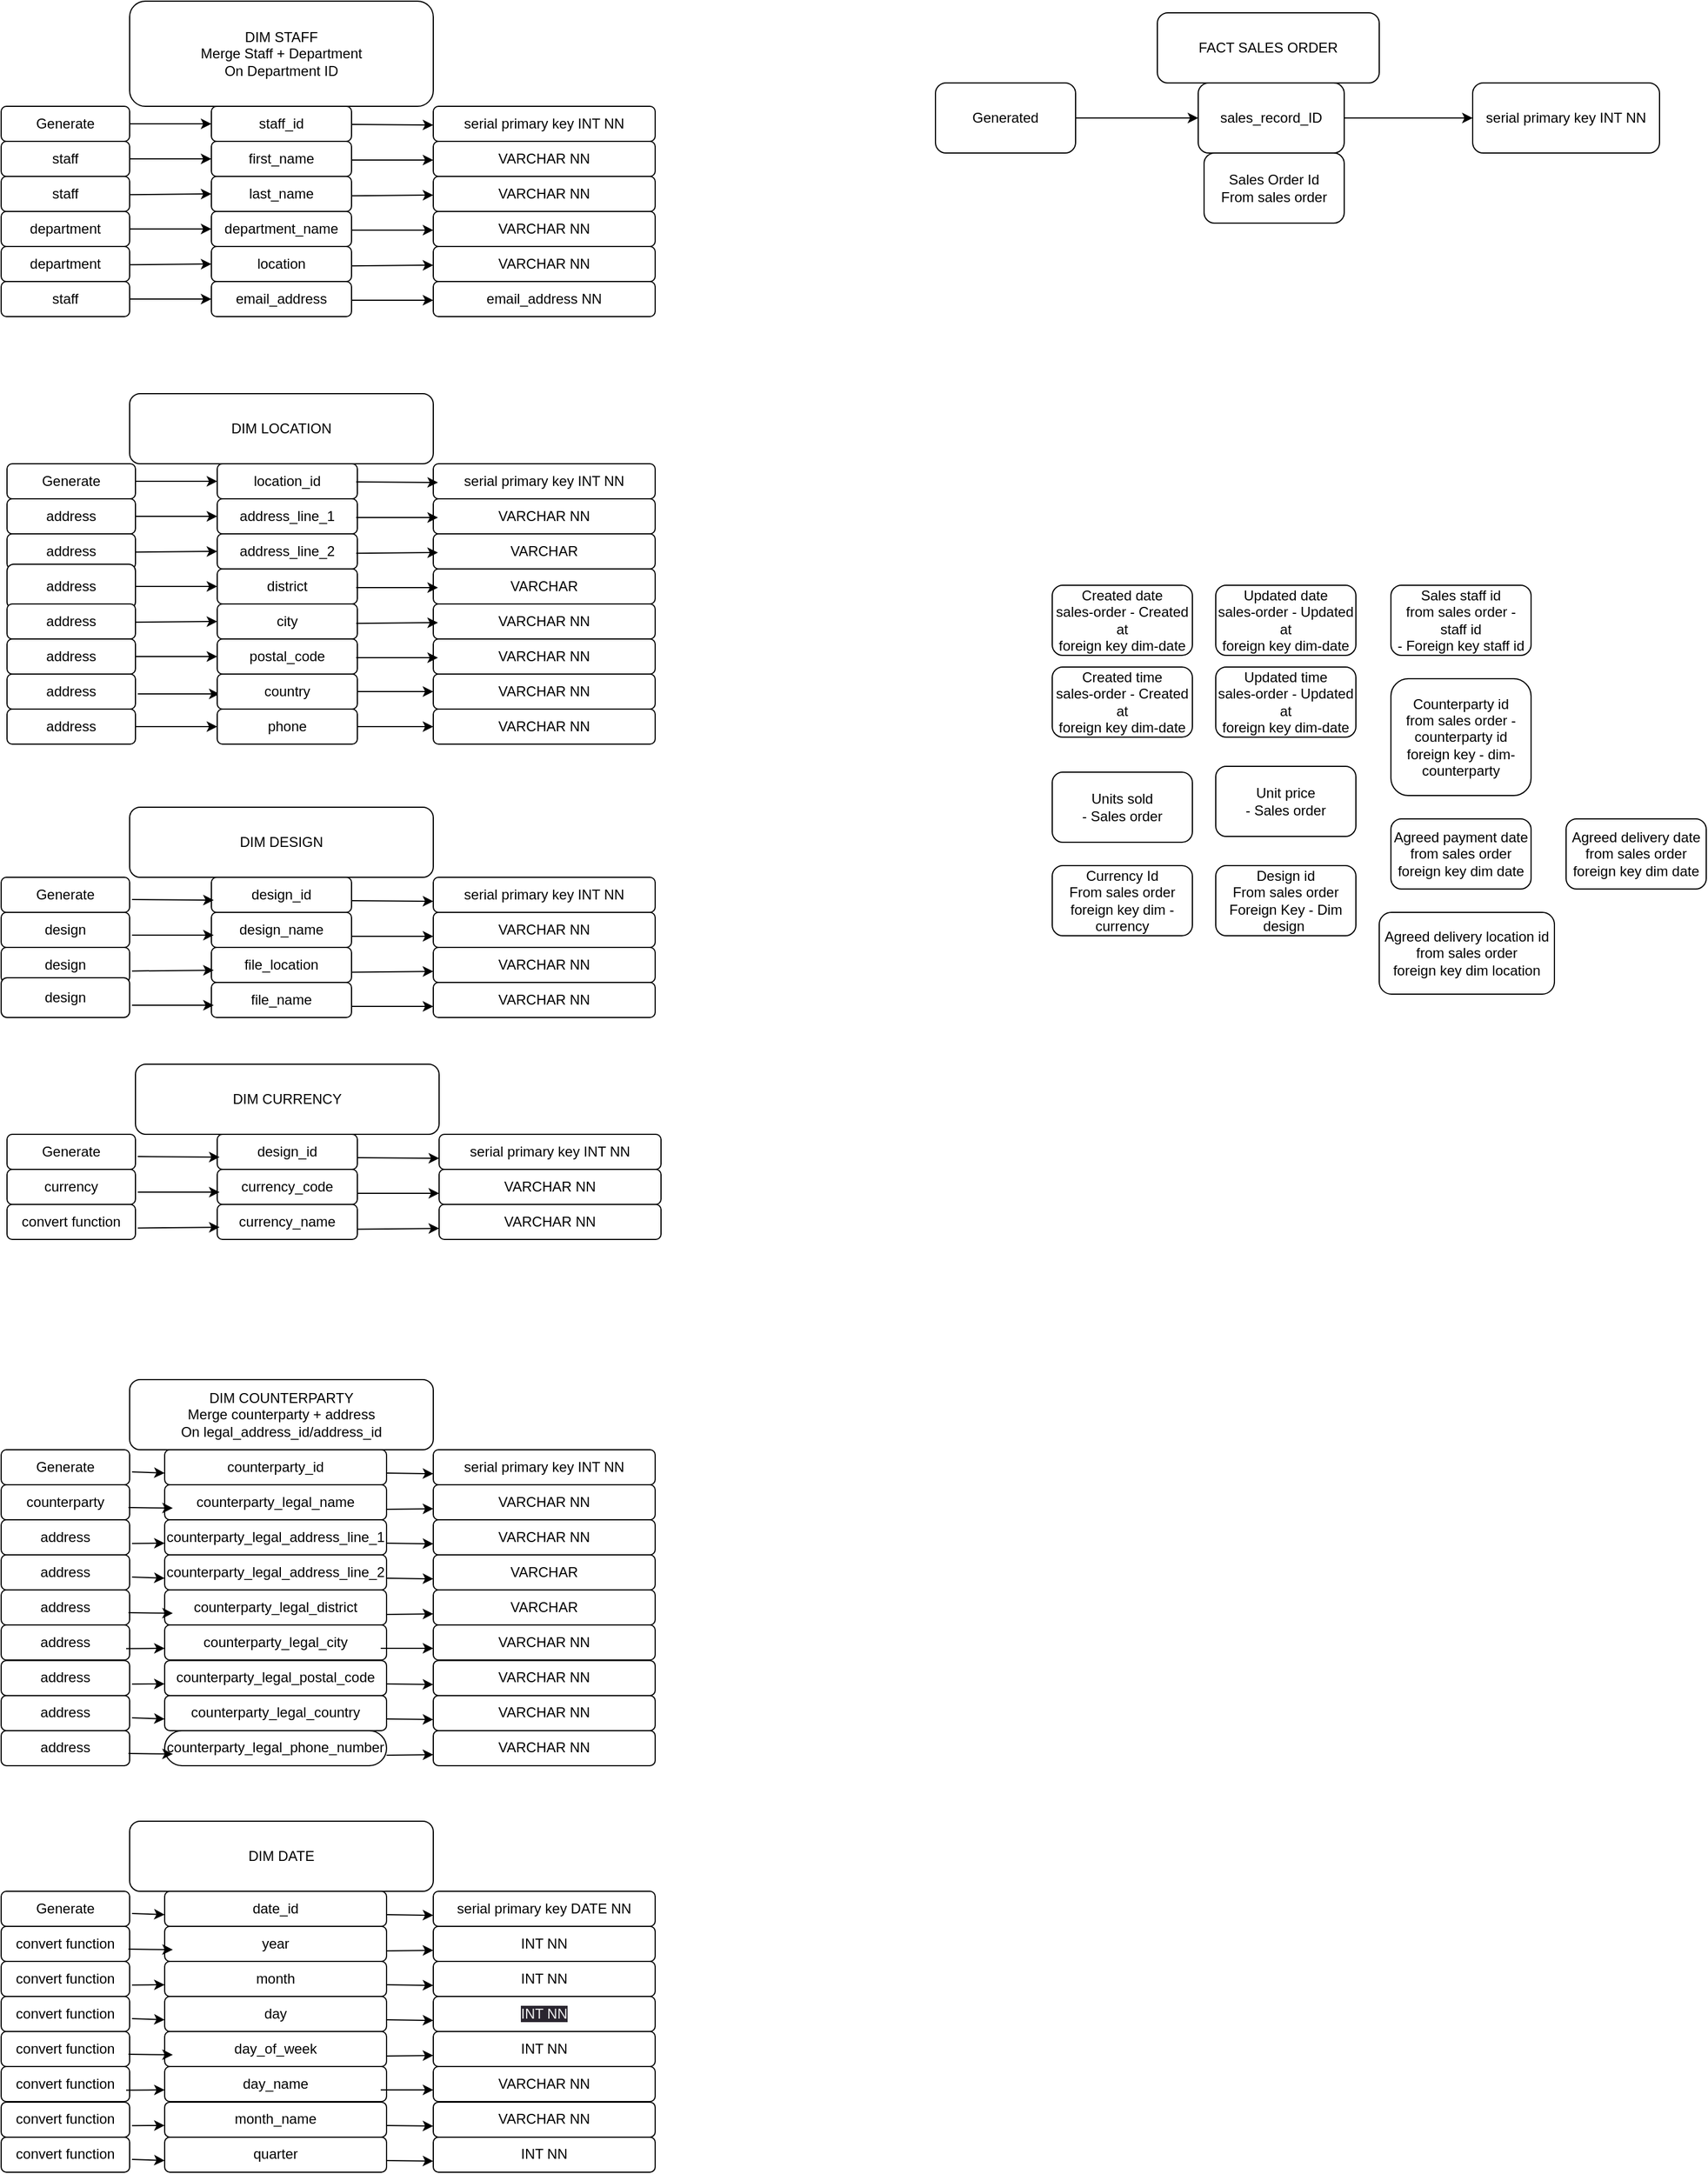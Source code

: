 <mxfile>
    <diagram id="soI8HRxatd2E1gUjllPw" name="Page-1">
        <mxGraphModel dx="2902" dy="848" grid="1" gridSize="10" guides="1" tooltips="1" connect="1" arrows="1" fold="1" page="1" pageScale="1" pageWidth="827" pageHeight="1169" math="0" shadow="0">
            <root>
                <mxCell id="0"/>
                <mxCell id="1" parent="0"/>
                <mxCell id="3" value="FACT SALES ORDER" style="rounded=1;whiteSpace=wrap;html=1;" parent="1" vertex="1">
                    <mxGeometry x="320" y="40" width="190" height="60" as="geometry"/>
                </mxCell>
                <mxCell id="299" style="edgeStyle=none;html=1;exitX=1;exitY=0.5;exitDx=0;exitDy=0;entryX=0;entryY=0.5;entryDx=0;entryDy=0;" edge="1" parent="1" source="4" target="296">
                    <mxGeometry relative="1" as="geometry"/>
                </mxCell>
                <mxCell id="4" value="sales_record_ID" style="whiteSpace=wrap;html=1;rounded=1;" parent="1" vertex="1">
                    <mxGeometry x="355" y="100" width="125" height="60" as="geometry"/>
                </mxCell>
                <mxCell id="6" value="Sales Order Id&lt;br&gt;From sales order" style="whiteSpace=wrap;html=1;rounded=1;" parent="1" vertex="1">
                    <mxGeometry x="360" y="160" width="120" height="60" as="geometry"/>
                </mxCell>
                <mxCell id="7" value="Created date&lt;br&gt;sales-order - Created at&lt;br&gt;foreign key dim-date" style="rounded=1;whiteSpace=wrap;html=1;" parent="1" vertex="1">
                    <mxGeometry x="230" y="530" width="120" height="60" as="geometry"/>
                </mxCell>
                <mxCell id="8" value="Created time&lt;br&gt;sales-order - Created at&lt;br&gt;foreign key dim-date" style="rounded=1;whiteSpace=wrap;html=1;" parent="1" vertex="1">
                    <mxGeometry x="230" y="600" width="120" height="60" as="geometry"/>
                </mxCell>
                <mxCell id="9" value="Updated date&lt;br&gt;sales-order - Updated at&lt;br&gt;foreign key dim-date" style="rounded=1;whiteSpace=wrap;html=1;" parent="1" vertex="1">
                    <mxGeometry x="370" y="530" width="120" height="60" as="geometry"/>
                </mxCell>
                <mxCell id="10" value="Updated time&lt;br&gt;sales-order - Updated at&lt;br&gt;foreign key dim-date" style="rounded=1;whiteSpace=wrap;html=1;" parent="1" vertex="1">
                    <mxGeometry x="370" y="600" width="120" height="60" as="geometry"/>
                </mxCell>
                <mxCell id="11" value="Sales staff id&lt;br&gt;from sales order - staff id&lt;br&gt;- Foreign key staff id" style="rounded=1;whiteSpace=wrap;html=1;" parent="1" vertex="1">
                    <mxGeometry x="520" y="530" width="120" height="60" as="geometry"/>
                </mxCell>
                <mxCell id="12" value="Counterparty id&lt;br&gt;from sales order - counterparty id&lt;br&gt;foreign key - dim-counterparty" style="rounded=1;whiteSpace=wrap;html=1;" parent="1" vertex="1">
                    <mxGeometry x="520" y="610" width="120" height="100" as="geometry"/>
                </mxCell>
                <mxCell id="13" value="Units sold&lt;br&gt;- Sales order" style="rounded=1;whiteSpace=wrap;html=1;" parent="1" vertex="1">
                    <mxGeometry x="230" y="690" width="120" height="60" as="geometry"/>
                </mxCell>
                <mxCell id="14" value="Unit price&lt;br&gt;- Sales order" style="rounded=1;whiteSpace=wrap;html=1;" parent="1" vertex="1">
                    <mxGeometry x="370" y="685" width="120" height="60" as="geometry"/>
                </mxCell>
                <mxCell id="15" value="Currency Id&lt;br&gt;From sales order&lt;br&gt;foreign key dim -currency" style="rounded=1;whiteSpace=wrap;html=1;" parent="1" vertex="1">
                    <mxGeometry x="230" y="770" width="120" height="60" as="geometry"/>
                </mxCell>
                <mxCell id="16" value="Design id&lt;br&gt;From sales order&lt;br&gt;Foreign Key - Dim design&amp;nbsp;" style="rounded=1;whiteSpace=wrap;html=1;" parent="1" vertex="1">
                    <mxGeometry x="370" y="770" width="120" height="60" as="geometry"/>
                </mxCell>
                <mxCell id="17" value="Agreed payment date&lt;br&gt;from sales order&lt;br&gt;foreign key dim date" style="rounded=1;whiteSpace=wrap;html=1;" parent="1" vertex="1">
                    <mxGeometry x="520" y="730" width="120" height="60" as="geometry"/>
                </mxCell>
                <mxCell id="18" value="Agreed delivery date&lt;br&gt;from sales order&lt;br&gt;foreign key dim date" style="rounded=1;whiteSpace=wrap;html=1;" parent="1" vertex="1">
                    <mxGeometry x="670" y="730" width="120" height="60" as="geometry"/>
                </mxCell>
                <mxCell id="19" value="Agreed delivery location id&lt;br&gt;from sales order&lt;br&gt;foreign key dim location" style="rounded=1;whiteSpace=wrap;html=1;" parent="1" vertex="1">
                    <mxGeometry x="510" y="810" width="150" height="70" as="geometry"/>
                </mxCell>
                <mxCell id="34" value="DIM STAFF&lt;br&gt;Merge Staff + Department&lt;br&gt;On Department ID" style="rounded=1;whiteSpace=wrap;html=1;" vertex="1" parent="1">
                    <mxGeometry x="-560" y="30" width="260" height="90" as="geometry"/>
                </mxCell>
                <mxCell id="52" style="edgeStyle=none;html=1;entryX=0;entryY=0.5;entryDx=0;entryDy=0;" edge="1" parent="1" target="35">
                    <mxGeometry relative="1" as="geometry">
                        <mxPoint x="-498" y="135.667" as="targetPoint"/>
                        <mxPoint x="-560" y="135" as="sourcePoint"/>
                    </mxGeometry>
                </mxCell>
                <mxCell id="35" value="staff_id" style="rounded=1;whiteSpace=wrap;html=1;" vertex="1" parent="1">
                    <mxGeometry x="-490" y="120" width="120" height="30" as="geometry"/>
                </mxCell>
                <mxCell id="42" style="edgeStyle=none;html=1;exitX=0;exitY=0.5;exitDx=0;exitDy=0;entryX=0;entryY=0.5;entryDx=0;entryDy=0;" edge="1" parent="1" target="36">
                    <mxGeometry relative="1" as="geometry">
                        <mxPoint x="-560" y="165" as="sourcePoint"/>
                    </mxGeometry>
                </mxCell>
                <mxCell id="36" value="first_name" style="rounded=1;whiteSpace=wrap;html=1;" vertex="1" parent="1">
                    <mxGeometry x="-490" y="150" width="120" height="30" as="geometry"/>
                </mxCell>
                <mxCell id="43" style="edgeStyle=none;html=1;exitX=0;exitY=0.5;exitDx=0;exitDy=0;entryX=0;entryY=0.5;entryDx=0;entryDy=0;" edge="1" parent="1" target="37">
                    <mxGeometry relative="1" as="geometry">
                        <mxPoint x="-560" y="195.667" as="sourcePoint"/>
                    </mxGeometry>
                </mxCell>
                <mxCell id="37" value="last_name" style="rounded=1;whiteSpace=wrap;html=1;" vertex="1" parent="1">
                    <mxGeometry x="-490" y="180" width="120" height="30" as="geometry"/>
                </mxCell>
                <mxCell id="44" style="edgeStyle=none;html=1;exitX=0;exitY=0.5;exitDx=0;exitDy=0;entryX=0;entryY=0.5;entryDx=0;entryDy=0;" edge="1" parent="1" target="38">
                    <mxGeometry relative="1" as="geometry">
                        <mxPoint x="-560" y="225" as="sourcePoint"/>
                    </mxGeometry>
                </mxCell>
                <mxCell id="38" value="department_name" style="rounded=1;whiteSpace=wrap;html=1;" vertex="1" parent="1">
                    <mxGeometry x="-490" y="210" width="120" height="30" as="geometry"/>
                </mxCell>
                <mxCell id="45" style="edgeStyle=none;html=1;exitX=0;exitY=0.5;exitDx=0;exitDy=0;entryX=0;entryY=0.5;entryDx=0;entryDy=0;" edge="1" parent="1" target="39">
                    <mxGeometry relative="1" as="geometry">
                        <mxPoint x="-560" y="255.667" as="sourcePoint"/>
                    </mxGeometry>
                </mxCell>
                <mxCell id="39" value="location" style="rounded=1;whiteSpace=wrap;html=1;" vertex="1" parent="1">
                    <mxGeometry x="-490" y="240" width="120" height="30" as="geometry"/>
                </mxCell>
                <mxCell id="46" style="edgeStyle=none;html=1;exitX=0;exitY=0.5;exitDx=0;exitDy=0;entryX=0;entryY=0.5;entryDx=0;entryDy=0;" edge="1" parent="1" target="40">
                    <mxGeometry relative="1" as="geometry">
                        <mxPoint x="-560" y="285" as="sourcePoint"/>
                    </mxGeometry>
                </mxCell>
                <mxCell id="40" value="email_address" style="rounded=1;whiteSpace=wrap;html=1;" vertex="1" parent="1">
                    <mxGeometry x="-490" y="270" width="120" height="30" as="geometry"/>
                </mxCell>
                <mxCell id="53" value="Generate" style="rounded=1;whiteSpace=wrap;html=1;" vertex="1" parent="1">
                    <mxGeometry x="-670" y="120" width="110" height="30" as="geometry"/>
                </mxCell>
                <mxCell id="54" value="staff" style="rounded=1;whiteSpace=wrap;html=1;" vertex="1" parent="1">
                    <mxGeometry x="-670" y="150" width="110" height="30" as="geometry"/>
                </mxCell>
                <mxCell id="55" value="staff" style="rounded=1;whiteSpace=wrap;html=1;" vertex="1" parent="1">
                    <mxGeometry x="-670" y="180" width="110" height="30" as="geometry"/>
                </mxCell>
                <mxCell id="56" value="department" style="rounded=1;whiteSpace=wrap;html=1;" vertex="1" parent="1">
                    <mxGeometry x="-670" y="210" width="110" height="30" as="geometry"/>
                </mxCell>
                <mxCell id="57" value="department" style="rounded=1;whiteSpace=wrap;html=1;" vertex="1" parent="1">
                    <mxGeometry x="-670" y="240" width="110" height="30" as="geometry"/>
                </mxCell>
                <mxCell id="58" value="staff" style="rounded=1;whiteSpace=wrap;html=1;" vertex="1" parent="1">
                    <mxGeometry x="-670" y="270" width="110" height="30" as="geometry"/>
                </mxCell>
                <mxCell id="62" value="DIM LOCATION" style="rounded=1;whiteSpace=wrap;html=1;" vertex="1" parent="1">
                    <mxGeometry x="-560" y="366" width="260" height="60" as="geometry"/>
                </mxCell>
                <mxCell id="63" style="edgeStyle=none;html=1;exitX=1;exitY=0.5;exitDx=0;exitDy=0;entryX=0;entryY=0.5;entryDx=0;entryDy=0;" edge="1" parent="1" target="64">
                    <mxGeometry relative="1" as="geometry">
                        <mxPoint x="-495" y="441.667" as="targetPoint"/>
                        <mxPoint x="-555" y="441" as="sourcePoint"/>
                    </mxGeometry>
                </mxCell>
                <mxCell id="64" value="location_id" style="rounded=1;whiteSpace=wrap;html=1;" vertex="1" parent="1">
                    <mxGeometry x="-485" y="426" width="120" height="30" as="geometry"/>
                </mxCell>
                <mxCell id="65" style="edgeStyle=none;html=1;exitX=0;exitY=0.5;exitDx=0;exitDy=0;entryX=0;entryY=0.5;entryDx=0;entryDy=0;" edge="1" parent="1" target="66">
                    <mxGeometry relative="1" as="geometry">
                        <mxPoint x="-555" y="471" as="sourcePoint"/>
                    </mxGeometry>
                </mxCell>
                <mxCell id="66" value="address_line_1" style="rounded=1;whiteSpace=wrap;html=1;" vertex="1" parent="1">
                    <mxGeometry x="-485" y="456" width="120" height="30" as="geometry"/>
                </mxCell>
                <mxCell id="67" style="edgeStyle=none;html=1;exitX=0;exitY=0.5;exitDx=0;exitDy=0;entryX=0;entryY=0.5;entryDx=0;entryDy=0;" edge="1" parent="1" target="68">
                    <mxGeometry relative="1" as="geometry">
                        <mxPoint x="-555" y="501.667" as="sourcePoint"/>
                    </mxGeometry>
                </mxCell>
                <mxCell id="68" value="address_line_2" style="rounded=1;whiteSpace=wrap;html=1;" vertex="1" parent="1">
                    <mxGeometry x="-485" y="486" width="120" height="30" as="geometry"/>
                </mxCell>
                <mxCell id="69" style="edgeStyle=none;html=1;exitX=0;exitY=0.5;exitDx=0;exitDy=0;entryX=0;entryY=0.5;entryDx=0;entryDy=0;" edge="1" parent="1" target="70">
                    <mxGeometry relative="1" as="geometry">
                        <mxPoint x="-555" y="531" as="sourcePoint"/>
                    </mxGeometry>
                </mxCell>
                <mxCell id="70" value="district" style="rounded=1;whiteSpace=wrap;html=1;" vertex="1" parent="1">
                    <mxGeometry x="-485" y="516" width="120" height="30" as="geometry"/>
                </mxCell>
                <mxCell id="71" style="edgeStyle=none;html=1;exitX=0;exitY=0.5;exitDx=0;exitDy=0;entryX=0;entryY=0.5;entryDx=0;entryDy=0;" edge="1" parent="1" target="72">
                    <mxGeometry relative="1" as="geometry">
                        <mxPoint x="-555" y="561.667" as="sourcePoint"/>
                    </mxGeometry>
                </mxCell>
                <mxCell id="72" value="city" style="rounded=1;whiteSpace=wrap;html=1;" vertex="1" parent="1">
                    <mxGeometry x="-485" y="546" width="120" height="30" as="geometry"/>
                </mxCell>
                <mxCell id="73" style="edgeStyle=none;html=1;exitX=0;exitY=0.5;exitDx=0;exitDy=0;entryX=0;entryY=0.5;entryDx=0;entryDy=0;" edge="1" parent="1" target="74">
                    <mxGeometry relative="1" as="geometry">
                        <mxPoint x="-555" y="591" as="sourcePoint"/>
                    </mxGeometry>
                </mxCell>
                <mxCell id="74" value="postal_code" style="rounded=1;whiteSpace=wrap;html=1;" vertex="1" parent="1">
                    <mxGeometry x="-485" y="576" width="120" height="30" as="geometry"/>
                </mxCell>
                <mxCell id="75" value="Generate" style="rounded=1;whiteSpace=wrap;html=1;" vertex="1" parent="1">
                    <mxGeometry x="-665" y="426" width="110" height="30" as="geometry"/>
                </mxCell>
                <mxCell id="76" value="address" style="rounded=1;whiteSpace=wrap;html=1;" vertex="1" parent="1">
                    <mxGeometry x="-665" y="456" width="110" height="30" as="geometry"/>
                </mxCell>
                <mxCell id="77" value="address" style="rounded=1;whiteSpace=wrap;html=1;" vertex="1" parent="1">
                    <mxGeometry x="-665" y="486" width="110" height="30" as="geometry"/>
                </mxCell>
                <mxCell id="78" value="address" style="rounded=1;whiteSpace=wrap;html=1;" vertex="1" parent="1">
                    <mxGeometry x="-665" y="512" width="110" height="38" as="geometry"/>
                </mxCell>
                <mxCell id="79" value="address" style="rounded=1;whiteSpace=wrap;html=1;" vertex="1" parent="1">
                    <mxGeometry x="-665" y="546" width="110" height="30" as="geometry"/>
                </mxCell>
                <mxCell id="80" value="address" style="rounded=1;whiteSpace=wrap;html=1;" vertex="1" parent="1">
                    <mxGeometry x="-665" y="576" width="110" height="30" as="geometry"/>
                </mxCell>
                <mxCell id="81" style="edgeStyle=none;html=1;exitX=0;exitY=0.5;exitDx=0;exitDy=0;entryX=0;entryY=0.5;entryDx=0;entryDy=0;" edge="1" parent="1">
                    <mxGeometry relative="1" as="geometry">
                        <mxPoint x="-553" y="623" as="sourcePoint"/>
                        <mxPoint x="-483" y="623" as="targetPoint"/>
                    </mxGeometry>
                </mxCell>
                <mxCell id="82" value="address" style="rounded=1;whiteSpace=wrap;html=1;" vertex="1" parent="1">
                    <mxGeometry x="-665" y="606" width="110" height="30" as="geometry"/>
                </mxCell>
                <mxCell id="121" style="edgeStyle=none;html=1;exitX=1;exitY=0.5;exitDx=0;exitDy=0;entryX=0;entryY=0.5;entryDx=0;entryDy=0;" edge="1" parent="1" source="83" target="107">
                    <mxGeometry relative="1" as="geometry"/>
                </mxCell>
                <mxCell id="83" value="country" style="rounded=1;whiteSpace=wrap;html=1;" vertex="1" parent="1">
                    <mxGeometry x="-485" y="606" width="120" height="30" as="geometry"/>
                </mxCell>
                <mxCell id="88" style="edgeStyle=none;html=1;exitX=1;exitY=0.5;exitDx=0;exitDy=0;entryX=0;entryY=0.5;entryDx=0;entryDy=0;" edge="1" parent="1" source="84" target="86">
                    <mxGeometry relative="1" as="geometry">
                        <mxPoint x="-490" y="651" as="targetPoint"/>
                    </mxGeometry>
                </mxCell>
                <mxCell id="84" value="address" style="rounded=1;whiteSpace=wrap;html=1;" vertex="1" parent="1">
                    <mxGeometry x="-665" y="636" width="110" height="30" as="geometry"/>
                </mxCell>
                <mxCell id="123" style="edgeStyle=none;html=1;exitX=1;exitY=0.5;exitDx=0;exitDy=0;entryX=0;entryY=0.5;entryDx=0;entryDy=0;" edge="1" parent="1" source="86" target="108">
                    <mxGeometry relative="1" as="geometry"/>
                </mxCell>
                <mxCell id="86" value="phone" style="rounded=1;whiteSpace=wrap;html=1;" vertex="1" parent="1">
                    <mxGeometry x="-485" y="636" width="120" height="30" as="geometry"/>
                </mxCell>
                <mxCell id="89" style="edgeStyle=none;html=1;" edge="1" parent="1" source="35">
                    <mxGeometry relative="1" as="geometry">
                        <mxPoint x="-300" y="136" as="targetPoint"/>
                        <mxPoint x="-360" y="136" as="sourcePoint"/>
                    </mxGeometry>
                </mxCell>
                <mxCell id="90" style="edgeStyle=none;html=1;exitX=0;exitY=0.5;exitDx=0;exitDy=0;entryX=0;entryY=0.5;entryDx=0;entryDy=0;" edge="1" parent="1">
                    <mxGeometry relative="1" as="geometry">
                        <mxPoint x="-300" y="166" as="targetPoint"/>
                        <mxPoint x="-370" y="166" as="sourcePoint"/>
                    </mxGeometry>
                </mxCell>
                <mxCell id="91" style="edgeStyle=none;html=1;exitX=0;exitY=0.5;exitDx=0;exitDy=0;entryX=0;entryY=0.5;entryDx=0;entryDy=0;" edge="1" parent="1">
                    <mxGeometry relative="1" as="geometry">
                        <mxPoint x="-300" y="196" as="targetPoint"/>
                        <mxPoint x="-370" y="196.667" as="sourcePoint"/>
                    </mxGeometry>
                </mxCell>
                <mxCell id="92" style="edgeStyle=none;html=1;exitX=0;exitY=0.5;exitDx=0;exitDy=0;entryX=0;entryY=0.5;entryDx=0;entryDy=0;" edge="1" parent="1">
                    <mxGeometry relative="1" as="geometry">
                        <mxPoint x="-300" y="226" as="targetPoint"/>
                        <mxPoint x="-370" y="226" as="sourcePoint"/>
                    </mxGeometry>
                </mxCell>
                <mxCell id="93" style="edgeStyle=none;html=1;exitX=0;exitY=0.5;exitDx=0;exitDy=0;entryX=0;entryY=0.5;entryDx=0;entryDy=0;" edge="1" parent="1">
                    <mxGeometry relative="1" as="geometry">
                        <mxPoint x="-300" y="256" as="targetPoint"/>
                        <mxPoint x="-370" y="256.667" as="sourcePoint"/>
                    </mxGeometry>
                </mxCell>
                <mxCell id="94" style="edgeStyle=none;html=1;exitX=0;exitY=0.5;exitDx=0;exitDy=0;entryX=0;entryY=0.5;entryDx=0;entryDy=0;" edge="1" parent="1">
                    <mxGeometry relative="1" as="geometry">
                        <mxPoint x="-300" y="286" as="targetPoint"/>
                        <mxPoint x="-370" y="286" as="sourcePoint"/>
                    </mxGeometry>
                </mxCell>
                <mxCell id="95" value="serial primary key INT NN" style="rounded=1;whiteSpace=wrap;html=1;" vertex="1" parent="1">
                    <mxGeometry x="-300" y="120" width="190" height="30" as="geometry"/>
                </mxCell>
                <mxCell id="96" value="VARCHAR NN" style="rounded=1;whiteSpace=wrap;html=1;" vertex="1" parent="1">
                    <mxGeometry x="-300" y="150" width="190" height="30" as="geometry"/>
                </mxCell>
                <mxCell id="97" value="VARCHAR NN" style="rounded=1;whiteSpace=wrap;html=1;" vertex="1" parent="1">
                    <mxGeometry x="-300" y="180" width="190" height="30" as="geometry"/>
                </mxCell>
                <mxCell id="98" value="VARCHAR NN" style="rounded=1;whiteSpace=wrap;html=1;" vertex="1" parent="1">
                    <mxGeometry x="-300" y="210" width="190" height="30" as="geometry"/>
                </mxCell>
                <mxCell id="99" value="VARCHAR NN" style="rounded=1;whiteSpace=wrap;html=1;" vertex="1" parent="1">
                    <mxGeometry x="-300" y="240" width="190" height="30" as="geometry"/>
                </mxCell>
                <mxCell id="100" value="email_address NN" style="rounded=1;whiteSpace=wrap;html=1;" vertex="1" parent="1">
                    <mxGeometry x="-300" y="270" width="190" height="30" as="geometry"/>
                </mxCell>
                <mxCell id="101" value="serial primary key INT NN" style="rounded=1;whiteSpace=wrap;html=1;" vertex="1" parent="1">
                    <mxGeometry x="-300" y="426" width="190" height="30" as="geometry"/>
                </mxCell>
                <mxCell id="102" value="VARCHAR NN" style="rounded=1;whiteSpace=wrap;html=1;" vertex="1" parent="1">
                    <mxGeometry x="-300" y="456" width="190" height="30" as="geometry"/>
                </mxCell>
                <mxCell id="103" value="VARCHAR" style="rounded=1;whiteSpace=wrap;html=1;" vertex="1" parent="1">
                    <mxGeometry x="-300" y="486" width="190" height="30" as="geometry"/>
                </mxCell>
                <mxCell id="104" value="VARCHAR" style="rounded=1;whiteSpace=wrap;html=1;" vertex="1" parent="1">
                    <mxGeometry x="-300" y="516" width="190" height="30" as="geometry"/>
                </mxCell>
                <mxCell id="105" value="VARCHAR NN" style="rounded=1;whiteSpace=wrap;html=1;" vertex="1" parent="1">
                    <mxGeometry x="-300" y="546" width="190" height="30" as="geometry"/>
                </mxCell>
                <mxCell id="106" value="VARCHAR NN" style="rounded=1;whiteSpace=wrap;html=1;" vertex="1" parent="1">
                    <mxGeometry x="-300" y="576" width="190" height="30" as="geometry"/>
                </mxCell>
                <mxCell id="107" value="VARCHAR NN" style="rounded=1;whiteSpace=wrap;html=1;" vertex="1" parent="1">
                    <mxGeometry x="-300" y="606" width="190" height="30" as="geometry"/>
                </mxCell>
                <mxCell id="108" value="VARCHAR NN" style="rounded=1;whiteSpace=wrap;html=1;" vertex="1" parent="1">
                    <mxGeometry x="-300" y="636" width="190" height="30" as="geometry"/>
                </mxCell>
                <mxCell id="114" style="edgeStyle=none;html=1;" edge="1" parent="1">
                    <mxGeometry relative="1" as="geometry">
                        <mxPoint x="-296" y="442" as="targetPoint"/>
                        <mxPoint x="-366" y="441.462" as="sourcePoint"/>
                    </mxGeometry>
                </mxCell>
                <mxCell id="115" style="edgeStyle=none;html=1;exitX=0;exitY=0.5;exitDx=0;exitDy=0;entryX=0;entryY=0.5;entryDx=0;entryDy=0;" edge="1" parent="1">
                    <mxGeometry relative="1" as="geometry">
                        <mxPoint x="-296" y="472" as="targetPoint"/>
                        <mxPoint x="-366" y="472" as="sourcePoint"/>
                    </mxGeometry>
                </mxCell>
                <mxCell id="116" style="edgeStyle=none;html=1;exitX=0;exitY=0.5;exitDx=0;exitDy=0;entryX=0;entryY=0.5;entryDx=0;entryDy=0;" edge="1" parent="1">
                    <mxGeometry relative="1" as="geometry">
                        <mxPoint x="-296" y="502" as="targetPoint"/>
                        <mxPoint x="-366" y="502.667" as="sourcePoint"/>
                    </mxGeometry>
                </mxCell>
                <mxCell id="117" style="edgeStyle=none;html=1;exitX=0;exitY=0.5;exitDx=0;exitDy=0;entryX=0;entryY=0.5;entryDx=0;entryDy=0;" edge="1" parent="1">
                    <mxGeometry relative="1" as="geometry">
                        <mxPoint x="-296" y="532" as="targetPoint"/>
                        <mxPoint x="-366" y="532" as="sourcePoint"/>
                    </mxGeometry>
                </mxCell>
                <mxCell id="118" style="edgeStyle=none;html=1;exitX=0;exitY=0.5;exitDx=0;exitDy=0;entryX=0;entryY=0.5;entryDx=0;entryDy=0;" edge="1" parent="1">
                    <mxGeometry relative="1" as="geometry">
                        <mxPoint x="-296" y="562" as="targetPoint"/>
                        <mxPoint x="-366" y="562.667" as="sourcePoint"/>
                    </mxGeometry>
                </mxCell>
                <mxCell id="119" style="edgeStyle=none;html=1;exitX=0;exitY=0.5;exitDx=0;exitDy=0;entryX=0;entryY=0.5;entryDx=0;entryDy=0;" edge="1" parent="1">
                    <mxGeometry relative="1" as="geometry">
                        <mxPoint x="-296" y="592" as="targetPoint"/>
                        <mxPoint x="-366" y="592" as="sourcePoint"/>
                    </mxGeometry>
                </mxCell>
                <mxCell id="125" value="DIM DESIGN" style="rounded=1;whiteSpace=wrap;html=1;" vertex="1" parent="1">
                    <mxGeometry x="-560" y="720" width="260" height="60" as="geometry"/>
                </mxCell>
                <mxCell id="132" value="Generate" style="rounded=1;whiteSpace=wrap;html=1;" vertex="1" parent="1">
                    <mxGeometry x="-670" y="780" width="110" height="30" as="geometry"/>
                </mxCell>
                <mxCell id="133" value="design" style="rounded=1;whiteSpace=wrap;html=1;" vertex="1" parent="1">
                    <mxGeometry x="-670" y="810" width="110" height="30" as="geometry"/>
                </mxCell>
                <mxCell id="134" value="design" style="rounded=1;whiteSpace=wrap;html=1;" vertex="1" parent="1">
                    <mxGeometry x="-670" y="840" width="110" height="30" as="geometry"/>
                </mxCell>
                <mxCell id="135" value="design" style="rounded=1;whiteSpace=wrap;html=1;" vertex="1" parent="1">
                    <mxGeometry x="-670" y="866" width="110" height="34" as="geometry"/>
                </mxCell>
                <mxCell id="140" value="design_id" style="rounded=1;whiteSpace=wrap;html=1;" vertex="1" parent="1">
                    <mxGeometry x="-490" y="780" width="120" height="30" as="geometry"/>
                </mxCell>
                <mxCell id="141" value="design_name" style="rounded=1;whiteSpace=wrap;html=1;" vertex="1" parent="1">
                    <mxGeometry x="-490" y="810" width="120" height="30" as="geometry"/>
                </mxCell>
                <mxCell id="142" value="file_location" style="rounded=1;whiteSpace=wrap;html=1;" vertex="1" parent="1">
                    <mxGeometry x="-490" y="840" width="120" height="30" as="geometry"/>
                </mxCell>
                <mxCell id="143" value="file_name" style="rounded=1;whiteSpace=wrap;html=1;" vertex="1" parent="1">
                    <mxGeometry x="-490" y="870" width="120" height="30" as="geometry"/>
                </mxCell>
                <mxCell id="148" value="serial primary key INT NN" style="rounded=1;whiteSpace=wrap;html=1;" vertex="1" parent="1">
                    <mxGeometry x="-300" y="780" width="190" height="30" as="geometry"/>
                </mxCell>
                <mxCell id="149" value="VARCHAR NN" style="rounded=1;whiteSpace=wrap;html=1;" vertex="1" parent="1">
                    <mxGeometry x="-300" y="810" width="190" height="30" as="geometry"/>
                </mxCell>
                <mxCell id="150" value="VARCHAR NN" style="rounded=1;whiteSpace=wrap;html=1;" vertex="1" parent="1">
                    <mxGeometry x="-300" y="840" width="190" height="30" as="geometry"/>
                </mxCell>
                <mxCell id="151" value="VARCHAR NN" style="rounded=1;whiteSpace=wrap;html=1;" vertex="1" parent="1">
                    <mxGeometry x="-300" y="870" width="190" height="30" as="geometry"/>
                </mxCell>
                <mxCell id="157" style="edgeStyle=none;html=1;" edge="1" parent="1">
                    <mxGeometry relative="1" as="geometry">
                        <mxPoint x="-300" y="800.54" as="targetPoint"/>
                        <mxPoint x="-370" y="800.002" as="sourcePoint"/>
                    </mxGeometry>
                </mxCell>
                <mxCell id="158" style="edgeStyle=none;html=1;exitX=0;exitY=0.5;exitDx=0;exitDy=0;entryX=0;entryY=0.5;entryDx=0;entryDy=0;" edge="1" parent="1">
                    <mxGeometry relative="1" as="geometry">
                        <mxPoint x="-300" y="830.54" as="targetPoint"/>
                        <mxPoint x="-370" y="830.54" as="sourcePoint"/>
                    </mxGeometry>
                </mxCell>
                <mxCell id="159" style="edgeStyle=none;html=1;exitX=0;exitY=0.5;exitDx=0;exitDy=0;entryX=0;entryY=0.5;entryDx=0;entryDy=0;" edge="1" parent="1">
                    <mxGeometry relative="1" as="geometry">
                        <mxPoint x="-300" y="860.54" as="targetPoint"/>
                        <mxPoint x="-370" y="861.207" as="sourcePoint"/>
                    </mxGeometry>
                </mxCell>
                <mxCell id="160" style="edgeStyle=none;html=1;exitX=0;exitY=0.5;exitDx=0;exitDy=0;entryX=0;entryY=0.5;entryDx=0;entryDy=0;" edge="1" parent="1">
                    <mxGeometry relative="1" as="geometry">
                        <mxPoint x="-300" y="890.54" as="targetPoint"/>
                        <mxPoint x="-370" y="890.54" as="sourcePoint"/>
                    </mxGeometry>
                </mxCell>
                <mxCell id="163" style="edgeStyle=none;html=1;" edge="1" parent="1">
                    <mxGeometry relative="1" as="geometry">
                        <mxPoint x="-488" y="799.54" as="targetPoint"/>
                        <mxPoint x="-558" y="799.002" as="sourcePoint"/>
                    </mxGeometry>
                </mxCell>
                <mxCell id="164" style="edgeStyle=none;html=1;exitX=0;exitY=0.5;exitDx=0;exitDy=0;entryX=0;entryY=0.5;entryDx=0;entryDy=0;" edge="1" parent="1">
                    <mxGeometry relative="1" as="geometry">
                        <mxPoint x="-488" y="829.54" as="targetPoint"/>
                        <mxPoint x="-558" y="829.54" as="sourcePoint"/>
                    </mxGeometry>
                </mxCell>
                <mxCell id="165" style="edgeStyle=none;html=1;exitX=0;exitY=0.5;exitDx=0;exitDy=0;entryX=0;entryY=0.5;entryDx=0;entryDy=0;" edge="1" parent="1">
                    <mxGeometry relative="1" as="geometry">
                        <mxPoint x="-488" y="859.54" as="targetPoint"/>
                        <mxPoint x="-558" y="860.207" as="sourcePoint"/>
                    </mxGeometry>
                </mxCell>
                <mxCell id="166" style="edgeStyle=none;html=1;exitX=0;exitY=0.5;exitDx=0;exitDy=0;entryX=0;entryY=0.5;entryDx=0;entryDy=0;" edge="1" parent="1">
                    <mxGeometry relative="1" as="geometry">
                        <mxPoint x="-488" y="889.54" as="targetPoint"/>
                        <mxPoint x="-558" y="889.54" as="sourcePoint"/>
                    </mxGeometry>
                </mxCell>
                <mxCell id="169" value="DIM CURRENCY" style="rounded=1;whiteSpace=wrap;html=1;" vertex="1" parent="1">
                    <mxGeometry x="-555" y="940" width="260" height="60" as="geometry"/>
                </mxCell>
                <mxCell id="170" value="Generate" style="rounded=1;whiteSpace=wrap;html=1;" vertex="1" parent="1">
                    <mxGeometry x="-665" y="1000" width="110" height="30" as="geometry"/>
                </mxCell>
                <mxCell id="171" value="currency" style="rounded=1;whiteSpace=wrap;html=1;" vertex="1" parent="1">
                    <mxGeometry x="-665" y="1030" width="110" height="30" as="geometry"/>
                </mxCell>
                <mxCell id="172" value="convert function" style="rounded=1;whiteSpace=wrap;html=1;" vertex="1" parent="1">
                    <mxGeometry x="-665" y="1060" width="110" height="30" as="geometry"/>
                </mxCell>
                <mxCell id="174" value="design_id" style="rounded=1;whiteSpace=wrap;html=1;" vertex="1" parent="1">
                    <mxGeometry x="-485" y="1000" width="120" height="30" as="geometry"/>
                </mxCell>
                <mxCell id="175" value="currency_code" style="rounded=1;whiteSpace=wrap;html=1;" vertex="1" parent="1">
                    <mxGeometry x="-485" y="1030" width="120" height="30" as="geometry"/>
                </mxCell>
                <mxCell id="176" value="currency_name" style="rounded=1;whiteSpace=wrap;html=1;" vertex="1" parent="1">
                    <mxGeometry x="-485" y="1060" width="120" height="30" as="geometry"/>
                </mxCell>
                <mxCell id="178" value="serial primary key INT NN" style="rounded=1;whiteSpace=wrap;html=1;" vertex="1" parent="1">
                    <mxGeometry x="-295" y="1000" width="190" height="30" as="geometry"/>
                </mxCell>
                <mxCell id="179" value="VARCHAR NN" style="rounded=1;whiteSpace=wrap;html=1;" vertex="1" parent="1">
                    <mxGeometry x="-295" y="1030" width="190" height="30" as="geometry"/>
                </mxCell>
                <mxCell id="180" value="VARCHAR NN" style="rounded=1;whiteSpace=wrap;html=1;" vertex="1" parent="1">
                    <mxGeometry x="-295" y="1060" width="190" height="30" as="geometry"/>
                </mxCell>
                <mxCell id="182" style="edgeStyle=none;html=1;" edge="1" parent="1">
                    <mxGeometry relative="1" as="geometry">
                        <mxPoint x="-295" y="1020.54" as="targetPoint"/>
                        <mxPoint x="-365" y="1020.002" as="sourcePoint"/>
                    </mxGeometry>
                </mxCell>
                <mxCell id="183" style="edgeStyle=none;html=1;exitX=0;exitY=0.5;exitDx=0;exitDy=0;entryX=0;entryY=0.5;entryDx=0;entryDy=0;" edge="1" parent="1">
                    <mxGeometry relative="1" as="geometry">
                        <mxPoint x="-295" y="1050.54" as="targetPoint"/>
                        <mxPoint x="-365" y="1050.54" as="sourcePoint"/>
                    </mxGeometry>
                </mxCell>
                <mxCell id="184" style="edgeStyle=none;html=1;exitX=0;exitY=0.5;exitDx=0;exitDy=0;entryX=0;entryY=0.5;entryDx=0;entryDy=0;" edge="1" parent="1">
                    <mxGeometry relative="1" as="geometry">
                        <mxPoint x="-295" y="1080.54" as="targetPoint"/>
                        <mxPoint x="-365" y="1081.207" as="sourcePoint"/>
                    </mxGeometry>
                </mxCell>
                <mxCell id="186" style="edgeStyle=none;html=1;" edge="1" parent="1">
                    <mxGeometry relative="1" as="geometry">
                        <mxPoint x="-483" y="1019.54" as="targetPoint"/>
                        <mxPoint x="-553" y="1019.002" as="sourcePoint"/>
                    </mxGeometry>
                </mxCell>
                <mxCell id="187" style="edgeStyle=none;html=1;exitX=0;exitY=0.5;exitDx=0;exitDy=0;entryX=0;entryY=0.5;entryDx=0;entryDy=0;" edge="1" parent="1">
                    <mxGeometry relative="1" as="geometry">
                        <mxPoint x="-483" y="1049.54" as="targetPoint"/>
                        <mxPoint x="-553" y="1049.54" as="sourcePoint"/>
                    </mxGeometry>
                </mxCell>
                <mxCell id="188" style="edgeStyle=none;html=1;exitX=0;exitY=0.5;exitDx=0;exitDy=0;entryX=0;entryY=0.5;entryDx=0;entryDy=0;" edge="1" parent="1">
                    <mxGeometry relative="1" as="geometry">
                        <mxPoint x="-483" y="1079.54" as="targetPoint"/>
                        <mxPoint x="-553" y="1080.207" as="sourcePoint"/>
                    </mxGeometry>
                </mxCell>
                <mxCell id="190" value="DIM COUNTERPARTY&lt;br&gt;Merge counterparty + address&lt;br&gt;On legal_address_id/address_id" style="rounded=1;whiteSpace=wrap;html=1;" vertex="1" parent="1">
                    <mxGeometry x="-560" y="1210" width="260" height="60" as="geometry"/>
                </mxCell>
                <mxCell id="191" value="Generate" style="rounded=1;whiteSpace=wrap;html=1;" vertex="1" parent="1">
                    <mxGeometry x="-670" y="1270" width="110" height="30" as="geometry"/>
                </mxCell>
                <mxCell id="192" value="counterparty" style="rounded=1;whiteSpace=wrap;html=1;" vertex="1" parent="1">
                    <mxGeometry x="-670" y="1300" width="110" height="30" as="geometry"/>
                </mxCell>
                <mxCell id="193" value="address" style="rounded=1;whiteSpace=wrap;html=1;" vertex="1" parent="1">
                    <mxGeometry x="-670" y="1330" width="110" height="30" as="geometry"/>
                </mxCell>
                <mxCell id="194" value="counterparty_id" style="rounded=1;whiteSpace=wrap;html=1;" vertex="1" parent="1">
                    <mxGeometry x="-530" y="1270" width="190" height="30" as="geometry"/>
                </mxCell>
                <mxCell id="195" value="counterparty_legal_name" style="rounded=1;whiteSpace=wrap;html=1;" vertex="1" parent="1">
                    <mxGeometry x="-530" y="1300" width="190" height="30" as="geometry"/>
                </mxCell>
                <mxCell id="196" value="counterparty_legal_address_line_1" style="rounded=1;whiteSpace=wrap;html=1;" vertex="1" parent="1">
                    <mxGeometry x="-530" y="1330" width="190" height="30" as="geometry"/>
                </mxCell>
                <mxCell id="197" value="serial primary key INT NN" style="rounded=1;whiteSpace=wrap;html=1;" vertex="1" parent="1">
                    <mxGeometry x="-300" y="1270" width="190" height="30" as="geometry"/>
                </mxCell>
                <mxCell id="198" value="VARCHAR NN" style="rounded=1;whiteSpace=wrap;html=1;" vertex="1" parent="1">
                    <mxGeometry x="-300" y="1300" width="190" height="30" as="geometry"/>
                </mxCell>
                <mxCell id="199" value="VARCHAR NN" style="rounded=1;whiteSpace=wrap;html=1;" vertex="1" parent="1">
                    <mxGeometry x="-300" y="1330" width="190" height="30" as="geometry"/>
                </mxCell>
                <mxCell id="200" style="edgeStyle=none;html=1;" edge="1" parent="1">
                    <mxGeometry relative="1" as="geometry">
                        <mxPoint x="-300" y="1290.54" as="targetPoint"/>
                        <mxPoint x="-340" y="1290" as="sourcePoint"/>
                    </mxGeometry>
                </mxCell>
                <mxCell id="201" style="edgeStyle=none;html=1;entryX=0;entryY=0.5;entryDx=0;entryDy=0;" edge="1" parent="1">
                    <mxGeometry relative="1" as="geometry">
                        <mxPoint x="-300" y="1320.54" as="targetPoint"/>
                        <mxPoint x="-340" y="1321" as="sourcePoint"/>
                    </mxGeometry>
                </mxCell>
                <mxCell id="202" style="edgeStyle=none;html=1;entryX=0;entryY=0.5;entryDx=0;entryDy=0;" edge="1" parent="1">
                    <mxGeometry relative="1" as="geometry">
                        <mxPoint x="-300" y="1350.54" as="targetPoint"/>
                        <mxPoint x="-340" y="1350" as="sourcePoint"/>
                    </mxGeometry>
                </mxCell>
                <mxCell id="203" style="edgeStyle=none;html=1;" edge="1" parent="1">
                    <mxGeometry relative="1" as="geometry">
                        <mxPoint x="-530" y="1290" as="targetPoint"/>
                        <mxPoint x="-558" y="1289.002" as="sourcePoint"/>
                    </mxGeometry>
                </mxCell>
                <mxCell id="204" style="edgeStyle=none;html=1;exitX=0;exitY=0.5;exitDx=0;exitDy=0;" edge="1" parent="1">
                    <mxGeometry relative="1" as="geometry">
                        <mxPoint x="-523" y="1320" as="targetPoint"/>
                        <mxPoint x="-561" y="1319.54" as="sourcePoint"/>
                    </mxGeometry>
                </mxCell>
                <mxCell id="205" style="edgeStyle=none;html=1;exitX=0;exitY=0.5;exitDx=0;exitDy=0;" edge="1" parent="1">
                    <mxGeometry relative="1" as="geometry">
                        <mxPoint x="-530" y="1350" as="targetPoint"/>
                        <mxPoint x="-558" y="1350.207" as="sourcePoint"/>
                    </mxGeometry>
                </mxCell>
                <mxCell id="210" value="address" style="rounded=1;whiteSpace=wrap;html=1;" vertex="1" parent="1">
                    <mxGeometry x="-670" y="1360" width="110" height="30" as="geometry"/>
                </mxCell>
                <mxCell id="211" value="address" style="rounded=1;whiteSpace=wrap;html=1;" vertex="1" parent="1">
                    <mxGeometry x="-670" y="1390" width="110" height="30" as="geometry"/>
                </mxCell>
                <mxCell id="212" value="address" style="rounded=1;whiteSpace=wrap;html=1;" vertex="1" parent="1">
                    <mxGeometry x="-670" y="1420" width="110" height="30" as="geometry"/>
                </mxCell>
                <mxCell id="213" value="counterparty_legal_address_line_2" style="rounded=1;whiteSpace=wrap;html=1;" vertex="1" parent="1">
                    <mxGeometry x="-530" y="1360" width="190" height="30" as="geometry"/>
                </mxCell>
                <mxCell id="214" value="counterparty_legal_district" style="rounded=1;whiteSpace=wrap;html=1;" vertex="1" parent="1">
                    <mxGeometry x="-530" y="1390" width="190" height="30" as="geometry"/>
                </mxCell>
                <mxCell id="215" value="counterparty_legal_city" style="rounded=1;whiteSpace=wrap;html=1;" vertex="1" parent="1">
                    <mxGeometry x="-530" y="1420" width="190" height="30" as="geometry"/>
                </mxCell>
                <mxCell id="216" value="VARCHAR" style="rounded=1;whiteSpace=wrap;html=1;" vertex="1" parent="1">
                    <mxGeometry x="-300" y="1360" width="190" height="30" as="geometry"/>
                </mxCell>
                <mxCell id="217" value="VARCHAR" style="rounded=1;whiteSpace=wrap;html=1;" vertex="1" parent="1">
                    <mxGeometry x="-300" y="1390" width="190" height="30" as="geometry"/>
                </mxCell>
                <mxCell id="218" value="VARCHAR NN" style="rounded=1;whiteSpace=wrap;html=1;" vertex="1" parent="1">
                    <mxGeometry x="-300" y="1420" width="190" height="30" as="geometry"/>
                </mxCell>
                <mxCell id="219" style="edgeStyle=none;html=1;" edge="1" parent="1">
                    <mxGeometry relative="1" as="geometry">
                        <mxPoint x="-300" y="1380.54" as="targetPoint"/>
                        <mxPoint x="-340" y="1380" as="sourcePoint"/>
                    </mxGeometry>
                </mxCell>
                <mxCell id="220" style="edgeStyle=none;html=1;entryX=0;entryY=0.5;entryDx=0;entryDy=0;" edge="1" parent="1">
                    <mxGeometry relative="1" as="geometry">
                        <mxPoint x="-300" y="1410.54" as="targetPoint"/>
                        <mxPoint x="-340" y="1411" as="sourcePoint"/>
                    </mxGeometry>
                </mxCell>
                <mxCell id="221" style="edgeStyle=none;html=1;" edge="1" parent="1">
                    <mxGeometry relative="1" as="geometry">
                        <mxPoint x="-300" y="1440" as="targetPoint"/>
                        <mxPoint x="-345" y="1440" as="sourcePoint"/>
                    </mxGeometry>
                </mxCell>
                <mxCell id="222" style="edgeStyle=none;html=1;" edge="1" parent="1">
                    <mxGeometry relative="1" as="geometry">
                        <mxPoint x="-530" y="1380" as="targetPoint"/>
                        <mxPoint x="-558" y="1379.002" as="sourcePoint"/>
                    </mxGeometry>
                </mxCell>
                <mxCell id="223" style="edgeStyle=none;html=1;exitX=0;exitY=0.5;exitDx=0;exitDy=0;" edge="1" parent="1">
                    <mxGeometry relative="1" as="geometry">
                        <mxPoint x="-523" y="1410" as="targetPoint"/>
                        <mxPoint x="-561" y="1409.54" as="sourcePoint"/>
                    </mxGeometry>
                </mxCell>
                <mxCell id="224" style="edgeStyle=none;html=1;exitX=0;exitY=0.5;exitDx=0;exitDy=0;" edge="1" parent="1">
                    <mxGeometry relative="1" as="geometry">
                        <mxPoint x="-530" y="1440" as="targetPoint"/>
                        <mxPoint x="-563" y="1440.207" as="sourcePoint"/>
                    </mxGeometry>
                </mxCell>
                <mxCell id="225" value="address" style="rounded=1;whiteSpace=wrap;html=1;" vertex="1" parent="1">
                    <mxGeometry x="-670" y="1450.46" width="110" height="30" as="geometry"/>
                </mxCell>
                <mxCell id="226" value="counterparty_legal_postal_code" style="rounded=1;whiteSpace=wrap;html=1;" vertex="1" parent="1">
                    <mxGeometry x="-530" y="1450.46" width="190" height="30" as="geometry"/>
                </mxCell>
                <mxCell id="227" value="VARCHAR NN" style="rounded=1;whiteSpace=wrap;html=1;" vertex="1" parent="1">
                    <mxGeometry x="-300" y="1450.46" width="190" height="30" as="geometry"/>
                </mxCell>
                <mxCell id="229" style="edgeStyle=none;html=1;entryX=0;entryY=0.5;entryDx=0;entryDy=0;" edge="1" parent="1">
                    <mxGeometry relative="1" as="geometry">
                        <mxPoint x="-300" y="1471" as="targetPoint"/>
                        <mxPoint x="-340" y="1470.46" as="sourcePoint"/>
                    </mxGeometry>
                </mxCell>
                <mxCell id="231" style="edgeStyle=none;html=1;exitX=0;exitY=0.5;exitDx=0;exitDy=0;" edge="1" parent="1">
                    <mxGeometry relative="1" as="geometry">
                        <mxPoint x="-530" y="1470.46" as="targetPoint"/>
                        <mxPoint x="-558" y="1470.667" as="sourcePoint"/>
                    </mxGeometry>
                </mxCell>
                <mxCell id="232" value="address" style="rounded=1;whiteSpace=wrap;html=1;" vertex="1" parent="1">
                    <mxGeometry x="-670" y="1480.46" width="110" height="30" as="geometry"/>
                </mxCell>
                <mxCell id="233" value="address" style="rounded=1;whiteSpace=wrap;html=1;" vertex="1" parent="1">
                    <mxGeometry x="-670" y="1510.46" width="110" height="30" as="geometry"/>
                </mxCell>
                <mxCell id="235" value="counterparty_legal_country" style="rounded=1;whiteSpace=wrap;html=1;" vertex="1" parent="1">
                    <mxGeometry x="-530" y="1480.46" width="190" height="30" as="geometry"/>
                </mxCell>
                <mxCell id="236" value="counterparty_legal_phone_number" style="rounded=1;whiteSpace=wrap;html=1;arcSize=50;" vertex="1" parent="1">
                    <mxGeometry x="-530" y="1510.46" width="190" height="30" as="geometry"/>
                </mxCell>
                <mxCell id="238" value="VARCHAR NN" style="rounded=1;whiteSpace=wrap;html=1;" vertex="1" parent="1">
                    <mxGeometry x="-300" y="1480.46" width="190" height="30" as="geometry"/>
                </mxCell>
                <mxCell id="239" value="VARCHAR NN" style="rounded=1;whiteSpace=wrap;html=1;" vertex="1" parent="1">
                    <mxGeometry x="-300" y="1510.46" width="190" height="30" as="geometry"/>
                </mxCell>
                <mxCell id="241" style="edgeStyle=none;html=1;" edge="1" parent="1">
                    <mxGeometry relative="1" as="geometry">
                        <mxPoint x="-300" y="1501" as="targetPoint"/>
                        <mxPoint x="-340" y="1500.46" as="sourcePoint"/>
                    </mxGeometry>
                </mxCell>
                <mxCell id="242" style="edgeStyle=none;html=1;entryX=0;entryY=0.5;entryDx=0;entryDy=0;" edge="1" parent="1">
                    <mxGeometry relative="1" as="geometry">
                        <mxPoint x="-300" y="1531" as="targetPoint"/>
                        <mxPoint x="-340" y="1531.46" as="sourcePoint"/>
                    </mxGeometry>
                </mxCell>
                <mxCell id="244" style="edgeStyle=none;html=1;" edge="1" parent="1">
                    <mxGeometry relative="1" as="geometry">
                        <mxPoint x="-530" y="1500.46" as="targetPoint"/>
                        <mxPoint x="-558" y="1499.462" as="sourcePoint"/>
                    </mxGeometry>
                </mxCell>
                <mxCell id="245" style="edgeStyle=none;html=1;exitX=0;exitY=0.5;exitDx=0;exitDy=0;" edge="1" parent="1">
                    <mxGeometry relative="1" as="geometry">
                        <mxPoint x="-523" y="1530.46" as="targetPoint"/>
                        <mxPoint x="-561" y="1530" as="sourcePoint"/>
                    </mxGeometry>
                </mxCell>
                <mxCell id="248" value="DIM DATE" style="rounded=1;whiteSpace=wrap;html=1;" vertex="1" parent="1">
                    <mxGeometry x="-560" y="1588" width="260" height="60" as="geometry"/>
                </mxCell>
                <mxCell id="249" value="Generate" style="rounded=1;whiteSpace=wrap;html=1;" vertex="1" parent="1">
                    <mxGeometry x="-670" y="1648" width="110" height="30" as="geometry"/>
                </mxCell>
                <mxCell id="250" value="convert function" style="rounded=1;whiteSpace=wrap;html=1;" vertex="1" parent="1">
                    <mxGeometry x="-670" y="1678" width="110" height="30" as="geometry"/>
                </mxCell>
                <mxCell id="251" value="convert function" style="rounded=1;whiteSpace=wrap;html=1;" vertex="1" parent="1">
                    <mxGeometry x="-670" y="1708" width="110" height="30" as="geometry"/>
                </mxCell>
                <mxCell id="252" value="date_id" style="rounded=1;whiteSpace=wrap;html=1;" vertex="1" parent="1">
                    <mxGeometry x="-530" y="1648" width="190" height="30" as="geometry"/>
                </mxCell>
                <mxCell id="253" value="year" style="rounded=1;whiteSpace=wrap;html=1;" vertex="1" parent="1">
                    <mxGeometry x="-530" y="1678" width="190" height="30" as="geometry"/>
                </mxCell>
                <mxCell id="254" value="month" style="rounded=1;whiteSpace=wrap;html=1;" vertex="1" parent="1">
                    <mxGeometry x="-530" y="1708" width="190" height="30" as="geometry"/>
                </mxCell>
                <mxCell id="255" value="serial primary key DATE NN" style="rounded=1;whiteSpace=wrap;html=1;" vertex="1" parent="1">
                    <mxGeometry x="-300" y="1648" width="190" height="30" as="geometry"/>
                </mxCell>
                <mxCell id="256" value="INT NN" style="rounded=1;whiteSpace=wrap;html=1;" vertex="1" parent="1">
                    <mxGeometry x="-300" y="1678" width="190" height="30" as="geometry"/>
                </mxCell>
                <mxCell id="257" value="INT NN" style="rounded=1;whiteSpace=wrap;html=1;" vertex="1" parent="1">
                    <mxGeometry x="-300" y="1708" width="190" height="30" as="geometry"/>
                </mxCell>
                <mxCell id="258" style="edgeStyle=none;html=1;" edge="1" parent="1">
                    <mxGeometry relative="1" as="geometry">
                        <mxPoint x="-300" y="1668.54" as="targetPoint"/>
                        <mxPoint x="-340" y="1668" as="sourcePoint"/>
                    </mxGeometry>
                </mxCell>
                <mxCell id="259" style="edgeStyle=none;html=1;entryX=0;entryY=0.5;entryDx=0;entryDy=0;" edge="1" parent="1">
                    <mxGeometry relative="1" as="geometry">
                        <mxPoint x="-300" y="1698.54" as="targetPoint"/>
                        <mxPoint x="-340" y="1699" as="sourcePoint"/>
                    </mxGeometry>
                </mxCell>
                <mxCell id="260" style="edgeStyle=none;html=1;entryX=0;entryY=0.5;entryDx=0;entryDy=0;" edge="1" parent="1">
                    <mxGeometry relative="1" as="geometry">
                        <mxPoint x="-300" y="1728.54" as="targetPoint"/>
                        <mxPoint x="-340" y="1728" as="sourcePoint"/>
                    </mxGeometry>
                </mxCell>
                <mxCell id="261" style="edgeStyle=none;html=1;" edge="1" parent="1">
                    <mxGeometry relative="1" as="geometry">
                        <mxPoint x="-530" y="1668" as="targetPoint"/>
                        <mxPoint x="-558" y="1667.002" as="sourcePoint"/>
                    </mxGeometry>
                </mxCell>
                <mxCell id="262" style="edgeStyle=none;html=1;exitX=0;exitY=0.5;exitDx=0;exitDy=0;" edge="1" parent="1">
                    <mxGeometry relative="1" as="geometry">
                        <mxPoint x="-523" y="1698" as="targetPoint"/>
                        <mxPoint x="-561" y="1697.54" as="sourcePoint"/>
                    </mxGeometry>
                </mxCell>
                <mxCell id="263" style="edgeStyle=none;html=1;exitX=0;exitY=0.5;exitDx=0;exitDy=0;" edge="1" parent="1">
                    <mxGeometry relative="1" as="geometry">
                        <mxPoint x="-530" y="1728" as="targetPoint"/>
                        <mxPoint x="-558" y="1728.207" as="sourcePoint"/>
                    </mxGeometry>
                </mxCell>
                <mxCell id="264" value="convert function" style="rounded=1;whiteSpace=wrap;html=1;" vertex="1" parent="1">
                    <mxGeometry x="-670" y="1738" width="110" height="30" as="geometry"/>
                </mxCell>
                <mxCell id="265" value="convert function" style="rounded=1;whiteSpace=wrap;html=1;" vertex="1" parent="1">
                    <mxGeometry x="-670" y="1768" width="110" height="30" as="geometry"/>
                </mxCell>
                <mxCell id="266" value="convert function" style="rounded=1;whiteSpace=wrap;html=1;" vertex="1" parent="1">
                    <mxGeometry x="-670" y="1798" width="110" height="30" as="geometry"/>
                </mxCell>
                <mxCell id="267" value="day" style="rounded=1;whiteSpace=wrap;html=1;" vertex="1" parent="1">
                    <mxGeometry x="-530" y="1738" width="190" height="30" as="geometry"/>
                </mxCell>
                <mxCell id="268" value="day_of_week" style="rounded=1;whiteSpace=wrap;html=1;" vertex="1" parent="1">
                    <mxGeometry x="-530" y="1768" width="190" height="30" as="geometry"/>
                </mxCell>
                <mxCell id="269" value="day_name" style="rounded=1;whiteSpace=wrap;html=1;" vertex="1" parent="1">
                    <mxGeometry x="-530" y="1798" width="190" height="30" as="geometry"/>
                </mxCell>
                <mxCell id="270" value="&lt;span style=&quot;color: rgb(240, 240, 240); font-family: Helvetica; font-size: 12px; font-style: normal; font-variant-ligatures: normal; font-variant-caps: normal; font-weight: 400; letter-spacing: normal; orphans: 2; text-align: center; text-indent: 0px; text-transform: none; widows: 2; word-spacing: 0px; -webkit-text-stroke-width: 0px; background-color: rgb(42, 37, 47); text-decoration-thickness: initial; text-decoration-style: initial; text-decoration-color: initial; float: none; display: inline !important;&quot;&gt;INT NN&lt;/span&gt;" style="rounded=1;whiteSpace=wrap;html=1;" vertex="1" parent="1">
                    <mxGeometry x="-300" y="1738" width="190" height="30" as="geometry"/>
                </mxCell>
                <mxCell id="271" value="INT NN" style="rounded=1;whiteSpace=wrap;html=1;" vertex="1" parent="1">
                    <mxGeometry x="-300" y="1768" width="190" height="30" as="geometry"/>
                </mxCell>
                <mxCell id="272" value="VARCHAR NN" style="rounded=1;whiteSpace=wrap;html=1;" vertex="1" parent="1">
                    <mxGeometry x="-300" y="1798" width="190" height="30" as="geometry"/>
                </mxCell>
                <mxCell id="273" style="edgeStyle=none;html=1;" edge="1" parent="1">
                    <mxGeometry relative="1" as="geometry">
                        <mxPoint x="-300" y="1758.54" as="targetPoint"/>
                        <mxPoint x="-340" y="1758" as="sourcePoint"/>
                    </mxGeometry>
                </mxCell>
                <mxCell id="274" style="edgeStyle=none;html=1;entryX=0;entryY=0.5;entryDx=0;entryDy=0;" edge="1" parent="1">
                    <mxGeometry relative="1" as="geometry">
                        <mxPoint x="-300" y="1788.54" as="targetPoint"/>
                        <mxPoint x="-340" y="1789" as="sourcePoint"/>
                    </mxGeometry>
                </mxCell>
                <mxCell id="275" style="edgeStyle=none;html=1;" edge="1" parent="1">
                    <mxGeometry relative="1" as="geometry">
                        <mxPoint x="-300" y="1818" as="targetPoint"/>
                        <mxPoint x="-345" y="1818" as="sourcePoint"/>
                    </mxGeometry>
                </mxCell>
                <mxCell id="276" style="edgeStyle=none;html=1;" edge="1" parent="1">
                    <mxGeometry relative="1" as="geometry">
                        <mxPoint x="-530" y="1758" as="targetPoint"/>
                        <mxPoint x="-558" y="1757.002" as="sourcePoint"/>
                    </mxGeometry>
                </mxCell>
                <mxCell id="277" style="edgeStyle=none;html=1;exitX=0;exitY=0.5;exitDx=0;exitDy=0;" edge="1" parent="1">
                    <mxGeometry relative="1" as="geometry">
                        <mxPoint x="-523" y="1788" as="targetPoint"/>
                        <mxPoint x="-561" y="1787.54" as="sourcePoint"/>
                    </mxGeometry>
                </mxCell>
                <mxCell id="278" style="edgeStyle=none;html=1;exitX=0;exitY=0.5;exitDx=0;exitDy=0;" edge="1" parent="1">
                    <mxGeometry relative="1" as="geometry">
                        <mxPoint x="-530" y="1818" as="targetPoint"/>
                        <mxPoint x="-563" y="1818.207" as="sourcePoint"/>
                    </mxGeometry>
                </mxCell>
                <mxCell id="279" value="convert function" style="rounded=1;whiteSpace=wrap;html=1;" vertex="1" parent="1">
                    <mxGeometry x="-670" y="1828.46" width="110" height="30" as="geometry"/>
                </mxCell>
                <mxCell id="280" value="month_name" style="rounded=1;whiteSpace=wrap;html=1;" vertex="1" parent="1">
                    <mxGeometry x="-530" y="1828.46" width="190" height="30" as="geometry"/>
                </mxCell>
                <mxCell id="281" value="VARCHAR NN" style="rounded=1;whiteSpace=wrap;html=1;" vertex="1" parent="1">
                    <mxGeometry x="-300" y="1828.46" width="190" height="30" as="geometry"/>
                </mxCell>
                <mxCell id="282" style="edgeStyle=none;html=1;entryX=0;entryY=0.5;entryDx=0;entryDy=0;" edge="1" parent="1">
                    <mxGeometry relative="1" as="geometry">
                        <mxPoint x="-300" y="1849" as="targetPoint"/>
                        <mxPoint x="-340" y="1848.46" as="sourcePoint"/>
                    </mxGeometry>
                </mxCell>
                <mxCell id="283" style="edgeStyle=none;html=1;exitX=0;exitY=0.5;exitDx=0;exitDy=0;" edge="1" parent="1">
                    <mxGeometry relative="1" as="geometry">
                        <mxPoint x="-530" y="1848.46" as="targetPoint"/>
                        <mxPoint x="-558" y="1848.667" as="sourcePoint"/>
                    </mxGeometry>
                </mxCell>
                <mxCell id="284" value="convert function" style="rounded=1;whiteSpace=wrap;html=1;" vertex="1" parent="1">
                    <mxGeometry x="-670" y="1858.46" width="110" height="30" as="geometry"/>
                </mxCell>
                <mxCell id="286" value="quarter" style="rounded=1;whiteSpace=wrap;html=1;" vertex="1" parent="1">
                    <mxGeometry x="-530" y="1858.46" width="190" height="30" as="geometry"/>
                </mxCell>
                <mxCell id="288" value="INT NN" style="rounded=1;whiteSpace=wrap;html=1;" vertex="1" parent="1">
                    <mxGeometry x="-300" y="1858.46" width="190" height="30" as="geometry"/>
                </mxCell>
                <mxCell id="290" style="edgeStyle=none;html=1;" edge="1" parent="1">
                    <mxGeometry relative="1" as="geometry">
                        <mxPoint x="-300" y="1879" as="targetPoint"/>
                        <mxPoint x="-340" y="1878.46" as="sourcePoint"/>
                    </mxGeometry>
                </mxCell>
                <mxCell id="292" style="edgeStyle=none;html=1;" edge="1" parent="1">
                    <mxGeometry relative="1" as="geometry">
                        <mxPoint x="-530" y="1878.46" as="targetPoint"/>
                        <mxPoint x="-558" y="1877.462" as="sourcePoint"/>
                    </mxGeometry>
                </mxCell>
                <mxCell id="298" style="edgeStyle=none;html=1;exitX=1;exitY=0.5;exitDx=0;exitDy=0;" edge="1" parent="1" source="295" target="4">
                    <mxGeometry relative="1" as="geometry"/>
                </mxCell>
                <mxCell id="295" value="Generated" style="whiteSpace=wrap;html=1;rounded=1;" vertex="1" parent="1">
                    <mxGeometry x="130" y="100" width="120" height="60" as="geometry"/>
                </mxCell>
                <mxCell id="296" value="serial primary key INT NN" style="whiteSpace=wrap;html=1;rounded=1;" vertex="1" parent="1">
                    <mxGeometry x="590" y="100" width="160" height="60" as="geometry"/>
                </mxCell>
            </root>
        </mxGraphModel>
    </diagram>
</mxfile>